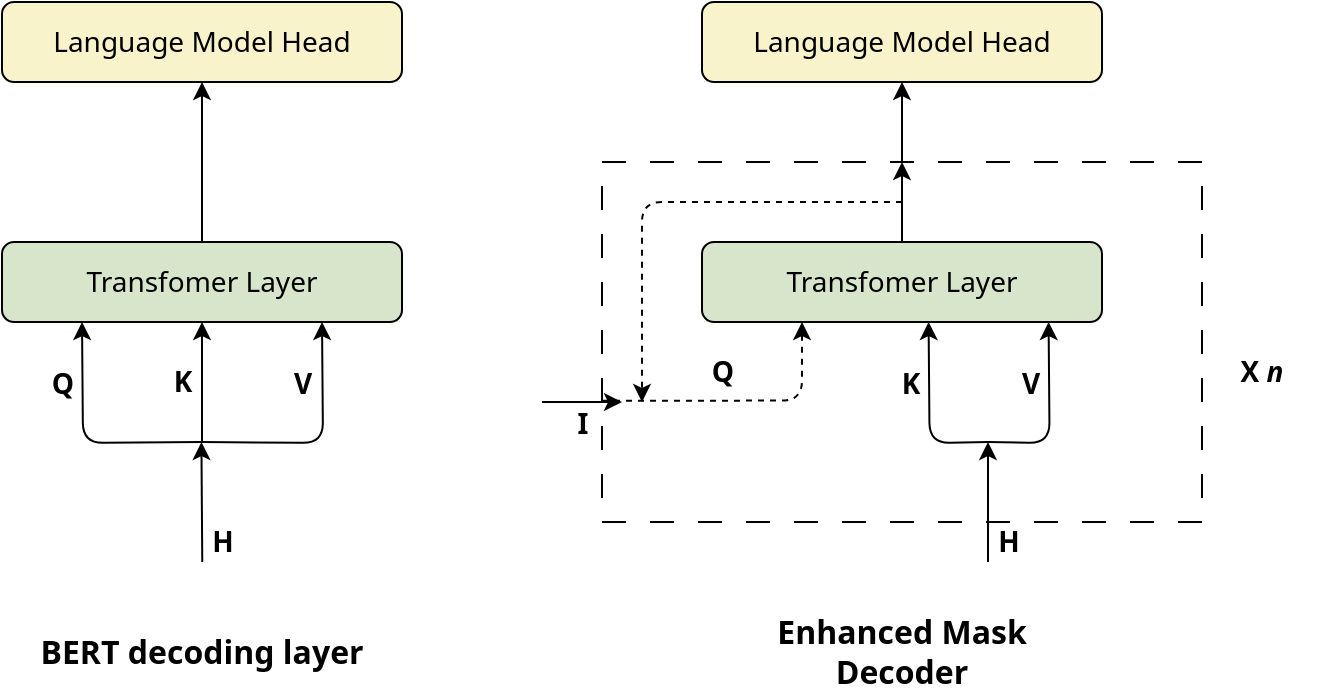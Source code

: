 <mxfile version="22.1.1" type="device">
  <diagram id="cIEWfijDd7dkrGBJj2kp" name="Page-1">
    <mxGraphModel dx="1500" dy="809" grid="1" gridSize="10" guides="1" tooltips="1" connect="1" arrows="1" fold="1" page="1" pageScale="1" pageWidth="850" pageHeight="1100" math="0" shadow="0">
      <root>
        <mxCell id="0" />
        <mxCell id="1" parent="0" />
        <mxCell id="31" value="" style="edgeStyle=orthogonalEdgeStyle;html=1;fontFamily=Noto Sans;fontSource=https%3A%2F%2Ffonts.googleapis.com%2Fcss%3Ffamily%3DNoto%2BSans;fontSize=14;" parent="1" source="12" target="3" edge="1">
          <mxGeometry relative="1" as="geometry" />
        </mxCell>
        <mxCell id="12" value="" style="whiteSpace=wrap;html=1;fillColor=none;dashed=1;dashPattern=12 12;fontFamily=Noto Sans;fontSource=https%3A%2F%2Ffonts.googleapis.com%2Fcss%3Ffamily%3DNoto%2BSans;fontSize=14;" parent="1" vertex="1">
          <mxGeometry x="430" y="240" width="300" height="180" as="geometry" />
        </mxCell>
        <mxCell id="26" style="edgeStyle=orthogonalEdgeStyle;html=1;exitX=0;exitY=0.663;exitDx=0;exitDy=0;entryX=0.25;entryY=1;entryDx=0;entryDy=0;dashed=1;exitPerimeter=0;fontFamily=Noto Sans;fontSource=https%3A%2F%2Ffonts.googleapis.com%2Fcss%3Ffamily%3DNoto%2BSans;fontSize=14;" parent="1" source="12" target="5" edge="1">
          <mxGeometry relative="1" as="geometry">
            <Array as="points">
              <mxPoint x="530" y="359" />
            </Array>
          </mxGeometry>
        </mxCell>
        <mxCell id="27" value="Q" style="edgeLabel;html=1;align=center;verticalAlign=middle;resizable=0;points=[];fontFamily=Noto Sans;fontSource=https%3A%2F%2Ffonts.googleapis.com%2Fcss%3Ffamily%3DNoto%2BSans;fontSize=14;fontStyle=1" parent="26" vertex="1" connectable="0">
          <mxGeometry x="0.592" y="1" relative="1" as="geometry">
            <mxPoint x="-39" y="-4" as="offset" />
          </mxGeometry>
        </mxCell>
        <mxCell id="2" value="Language Model Head" style="rounded=1;whiteSpace=wrap;html=1;fontFamily=Noto Sans;fontSource=https%3A%2F%2Ffonts.googleapis.com%2Fcss%3Ffamily%3DNoto%2BSans;fontSize=14;fillColor=#F9F3CC;" parent="1" vertex="1">
          <mxGeometry x="130" y="160" width="200" height="40" as="geometry" />
        </mxCell>
        <mxCell id="3" value="Language Model Head" style="rounded=1;whiteSpace=wrap;html=1;fontFamily=Noto Sans;fontSource=https%3A%2F%2Ffonts.googleapis.com%2Fcss%3Ffamily%3DNoto%2BSans;fontSize=14;fillColor=#F9F3CC;" parent="1" vertex="1">
          <mxGeometry x="480" y="160" width="200" height="40" as="geometry" />
        </mxCell>
        <mxCell id="10" style="edgeStyle=orthogonalEdgeStyle;html=1;entryX=0.5;entryY=1;entryDx=0;entryDy=0;fontFamily=Noto Sans;fontSource=https%3A%2F%2Ffonts.googleapis.com%2Fcss%3Ffamily%3DNoto%2BSans;fontSize=14;" parent="1" source="4" target="2" edge="1">
          <mxGeometry relative="1" as="geometry" />
        </mxCell>
        <mxCell id="4" value="Transfomer Layer" style="rounded=1;whiteSpace=wrap;html=1;fontFamily=Noto Sans;fontSource=https%3A%2F%2Ffonts.googleapis.com%2Fcss%3Ffamily%3DNoto%2BSans;fontSize=14;fillColor=#D7E5CA;" parent="1" vertex="1">
          <mxGeometry x="130" y="280" width="200" height="40" as="geometry" />
        </mxCell>
        <mxCell id="29" style="html=1;exitX=0.5;exitY=0;exitDx=0;exitDy=0;entryX=0.5;entryY=0;entryDx=0;entryDy=0;fontFamily=Noto Sans;fontSource=https%3A%2F%2Ffonts.googleapis.com%2Fcss%3Ffamily%3DNoto%2BSans;fontSize=14;" parent="1" source="5" target="12" edge="1">
          <mxGeometry relative="1" as="geometry" />
        </mxCell>
        <mxCell id="5" value="Transfomer Layer" style="rounded=1;whiteSpace=wrap;html=1;fontFamily=Noto Sans;fontSource=https%3A%2F%2Ffonts.googleapis.com%2Fcss%3Ffamily%3DNoto%2BSans;fontSize=14;fillColor=#D7E5CA;" parent="1" vertex="1">
          <mxGeometry x="480" y="280" width="200" height="40" as="geometry" />
        </mxCell>
        <mxCell id="6" value="" style="endArrow=classic;html=1;fontFamily=Noto Sans;fontSource=https%3A%2F%2Ffonts.googleapis.com%2Fcss%3Ffamily%3DNoto%2BSans;fontSize=14;" parent="1" target="4" edge="1">
          <mxGeometry width="50" height="50" relative="1" as="geometry">
            <mxPoint x="230" y="380" as="sourcePoint" />
            <mxPoint x="250" y="320" as="targetPoint" />
          </mxGeometry>
        </mxCell>
        <mxCell id="14" value="K" style="edgeLabel;html=1;align=center;verticalAlign=middle;resizable=0;points=[];fontFamily=Noto Sans;fontSource=https%3A%2F%2Ffonts.googleapis.com%2Fcss%3Ffamily%3DNoto%2BSans;fontSize=14;fontStyle=1" parent="6" vertex="1" connectable="0">
          <mxGeometry x="-0.263" relative="1" as="geometry">
            <mxPoint x="-10" y="-8" as="offset" />
          </mxGeometry>
        </mxCell>
        <mxCell id="7" value="" style="endArrow=classic;html=1;edgeStyle=orthogonalEdgeStyle;fontFamily=Noto Sans;fontSource=https%3A%2F%2Ffonts.googleapis.com%2Fcss%3Ffamily%3DNoto%2BSans;fontSize=14;" parent="1" edge="1">
          <mxGeometry width="50" height="50" relative="1" as="geometry">
            <mxPoint x="230" y="380" as="sourcePoint" />
            <mxPoint x="170.0" y="320" as="targetPoint" />
          </mxGeometry>
        </mxCell>
        <mxCell id="13" value="Q" style="edgeLabel;html=1;align=center;verticalAlign=middle;resizable=0;points=[];fontFamily=Noto Sans;fontSource=https%3A%2F%2Ffonts.googleapis.com%2Fcss%3Ffamily%3DNoto%2BSans;fontSize=14;fontStyle=1" parent="7" vertex="1" connectable="0">
          <mxGeometry x="-0.254" y="-2" relative="1" as="geometry">
            <mxPoint x="-25" y="-28" as="offset" />
          </mxGeometry>
        </mxCell>
        <mxCell id="8" value="" style="endArrow=classic;html=1;edgeStyle=orthogonalEdgeStyle;fontFamily=Noto Sans;fontSource=https%3A%2F%2Ffonts.googleapis.com%2Fcss%3Ffamily%3DNoto%2BSans;fontSize=14;" parent="1" edge="1">
          <mxGeometry width="50" height="50" relative="1" as="geometry">
            <mxPoint x="230" y="380" as="sourcePoint" />
            <mxPoint x="290.0" y="320" as="targetPoint" />
          </mxGeometry>
        </mxCell>
        <mxCell id="16" value="V" style="edgeLabel;html=1;align=center;verticalAlign=middle;resizable=0;points=[];fontFamily=Noto Sans;fontSource=https%3A%2F%2Ffonts.googleapis.com%2Fcss%3Ffamily%3DNoto%2BSans;fontSize=14;fontStyle=1" parent="8" vertex="1" connectable="0">
          <mxGeometry x="0.692" y="-2" relative="1" as="geometry">
            <mxPoint x="-12" y="12" as="offset" />
          </mxGeometry>
        </mxCell>
        <mxCell id="9" value="" style="endArrow=classic;html=1;fontFamily=Noto Sans;fontSource=https%3A%2F%2Ffonts.googleapis.com%2Fcss%3Ffamily%3DNoto%2BSans;fontSize=14;fontStyle=1" parent="1" edge="1">
          <mxGeometry width="50" height="50" relative="1" as="geometry">
            <mxPoint x="230.13" y="440" as="sourcePoint" />
            <mxPoint x="229.71" y="380" as="targetPoint" />
          </mxGeometry>
        </mxCell>
        <mxCell id="17" value="H" style="edgeLabel;html=1;align=center;verticalAlign=middle;resizable=0;points=[];fontFamily=Noto Sans;fontSource=https%3A%2F%2Ffonts.googleapis.com%2Fcss%3Ffamily%3DNoto%2BSans;fontSize=14;fontStyle=1" parent="9" vertex="1" connectable="0">
          <mxGeometry x="-0.249" y="1" relative="1" as="geometry">
            <mxPoint x="11" y="12" as="offset" />
          </mxGeometry>
        </mxCell>
        <mxCell id="18" value="" style="endArrow=classic;html=1;edgeStyle=orthogonalEdgeStyle;fontFamily=Noto Sans;fontSource=https%3A%2F%2Ffonts.googleapis.com%2Fcss%3Ffamily%3DNoto%2BSans;fontSize=14;" parent="1" edge="1">
          <mxGeometry width="50" height="50" relative="1" as="geometry">
            <mxPoint x="623" y="380" as="sourcePoint" />
            <mxPoint x="593.29" y="320" as="targetPoint" />
          </mxGeometry>
        </mxCell>
        <mxCell id="19" value="K" style="edgeLabel;html=1;align=center;verticalAlign=middle;resizable=0;points=[];fontFamily=Noto Sans;fontSource=https%3A%2F%2Ffonts.googleapis.com%2Fcss%3Ffamily%3DNoto%2BSans;fontSize=14;fontStyle=1" parent="18" vertex="1" connectable="0">
          <mxGeometry x="-0.263" relative="1" as="geometry">
            <mxPoint x="-10" y="-26" as="offset" />
          </mxGeometry>
        </mxCell>
        <mxCell id="20" value="" style="endArrow=classic;html=1;edgeStyle=orthogonalEdgeStyle;fontFamily=Noto Sans;fontSource=https%3A%2F%2Ffonts.googleapis.com%2Fcss%3Ffamily%3DNoto%2BSans;fontSize=14;" parent="1" edge="1">
          <mxGeometry width="50" height="50" relative="1" as="geometry">
            <mxPoint x="623" y="380" as="sourcePoint" />
            <mxPoint x="653.29" y="320" as="targetPoint" />
          </mxGeometry>
        </mxCell>
        <mxCell id="21" value="V" style="edgeLabel;html=1;align=center;verticalAlign=middle;resizable=0;points=[];fontFamily=Noto Sans;fontSource=https%3A%2F%2Ffonts.googleapis.com%2Fcss%3Ffamily%3DNoto%2BSans;fontSize=14;fontStyle=1" parent="20" vertex="1" connectable="0">
          <mxGeometry x="0.692" y="-2" relative="1" as="geometry">
            <mxPoint x="-12" y="16" as="offset" />
          </mxGeometry>
        </mxCell>
        <mxCell id="22" value="" style="endArrow=classic;html=1;fontFamily=Noto Sans;fontSource=https%3A%2F%2Ffonts.googleapis.com%2Fcss%3Ffamily%3DNoto%2BSans;fontSize=14;fontStyle=1" parent="1" edge="1">
          <mxGeometry width="50" height="50" relative="1" as="geometry">
            <mxPoint x="623" y="440" as="sourcePoint" />
            <mxPoint x="623" y="380" as="targetPoint" />
          </mxGeometry>
        </mxCell>
        <mxCell id="23" value="H" style="edgeLabel;html=1;align=center;verticalAlign=middle;resizable=0;points=[];fontFamily=Noto Sans;fontSource=https%3A%2F%2Ffonts.googleapis.com%2Fcss%3Ffamily%3DNoto%2BSans;fontSize=14;fontStyle=1" parent="22" vertex="1" connectable="0">
          <mxGeometry x="-0.249" y="1" relative="1" as="geometry">
            <mxPoint x="11" y="12" as="offset" />
          </mxGeometry>
        </mxCell>
        <mxCell id="24" value="" style="endArrow=classic;html=1;fontFamily=Noto Sans;fontSource=https%3A%2F%2Ffonts.googleapis.com%2Fcss%3Ffamily%3DNoto%2BSans;fontSize=14;fontStyle=1" parent="1" edge="1">
          <mxGeometry width="50" height="50" relative="1" as="geometry">
            <mxPoint x="400" y="360" as="sourcePoint" />
            <mxPoint x="440" y="360" as="targetPoint" />
          </mxGeometry>
        </mxCell>
        <mxCell id="25" value="I" style="edgeLabel;html=1;align=center;verticalAlign=middle;resizable=0;points=[];fontFamily=Noto Sans;fontSource=https%3A%2F%2Ffonts.googleapis.com%2Fcss%3Ffamily%3DNoto%2BSans;fontSize=14;fontStyle=1" parent="24" vertex="1" connectable="0">
          <mxGeometry x="-0.249" y="1" relative="1" as="geometry">
            <mxPoint x="5" y="12" as="offset" />
          </mxGeometry>
        </mxCell>
        <mxCell id="30" style="html=1;edgeStyle=orthogonalEdgeStyle;dashed=1;fontFamily=Noto Sans;fontSource=https%3A%2F%2Ffonts.googleapis.com%2Fcss%3Ffamily%3DNoto%2BSans;fontSize=14;" parent="1" edge="1">
          <mxGeometry relative="1" as="geometry">
            <mxPoint x="580" y="260" as="sourcePoint" />
            <mxPoint x="450" y="360" as="targetPoint" />
            <Array as="points">
              <mxPoint x="450" y="260" />
              <mxPoint x="450" y="360" />
            </Array>
          </mxGeometry>
        </mxCell>
        <mxCell id="32" value="X &lt;i&gt;n&lt;/i&gt;" style="text;html=1;strokeColor=none;fillColor=none;align=center;verticalAlign=middle;whiteSpace=wrap;rounded=0;fontFamily=Noto Sans;fontSource=https%3A%2F%2Ffonts.googleapis.com%2Fcss%3Ffamily%3DNoto%2BSans;fontSize=14;fontStyle=1" parent="1" vertex="1">
          <mxGeometry x="730" y="330" width="60" height="30" as="geometry" />
        </mxCell>
        <mxCell id="33" value="BERT decoding layer" style="text;html=1;strokeColor=none;fillColor=none;align=center;verticalAlign=middle;whiteSpace=wrap;rounded=0;fontFamily=Noto Sans;fontSource=https%3A%2F%2Ffonts.googleapis.com%2Fcss%3Ffamily%3DNoto%2BSans;fontSize=16;fontStyle=1" parent="1" vertex="1">
          <mxGeometry x="135" y="470" width="190" height="30" as="geometry" />
        </mxCell>
        <mxCell id="34" value="Enhanced Mask Decoder" style="text;html=1;strokeColor=none;fillColor=none;align=center;verticalAlign=middle;whiteSpace=wrap;rounded=0;fontFamily=Noto Sans;fontSource=https%3A%2F%2Ffonts.googleapis.com%2Fcss%3Ffamily%3DNoto%2BSans;fontSize=16;fontStyle=1" parent="1" vertex="1">
          <mxGeometry x="485" y="470" width="190" height="30" as="geometry" />
        </mxCell>
      </root>
    </mxGraphModel>
  </diagram>
</mxfile>
